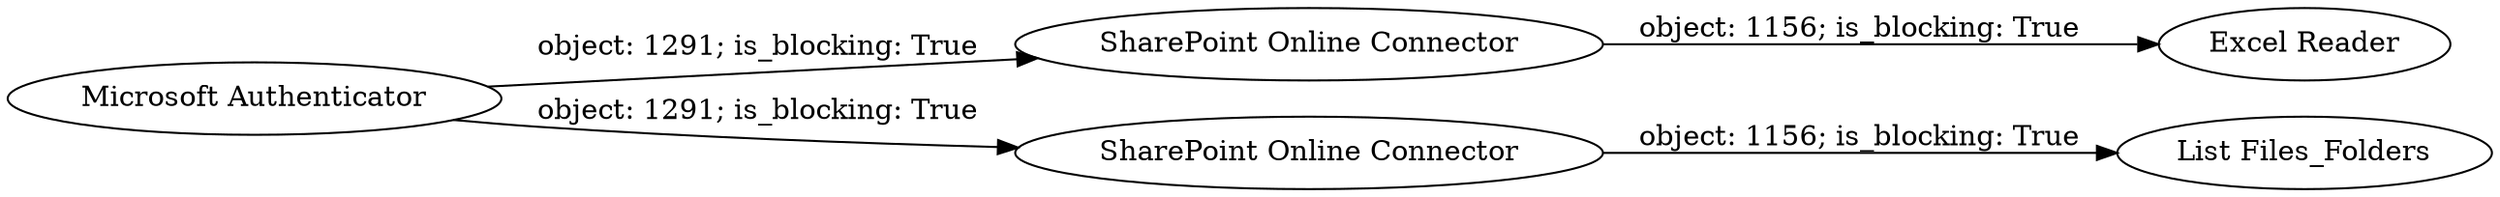 digraph {
	"3353120221836743107_6" [label="SharePoint Online Connector"]
	"3353120221836743107_4" [label="Excel Reader"]
	"3353120221836743107_2" [label="SharePoint Online Connector"]
	"3353120221836743107_3" [label="Microsoft Authenticator"]
	"3353120221836743107_5" [label="List Files_Folders"]
	"3353120221836743107_3" -> "3353120221836743107_2" [label="object: 1291; is_blocking: True"]
	"3353120221836743107_2" -> "3353120221836743107_5" [label="object: 1156; is_blocking: True"]
	"3353120221836743107_3" -> "3353120221836743107_6" [label="object: 1291; is_blocking: True"]
	"3353120221836743107_6" -> "3353120221836743107_4" [label="object: 1156; is_blocking: True"]
	rankdir=LR
}
